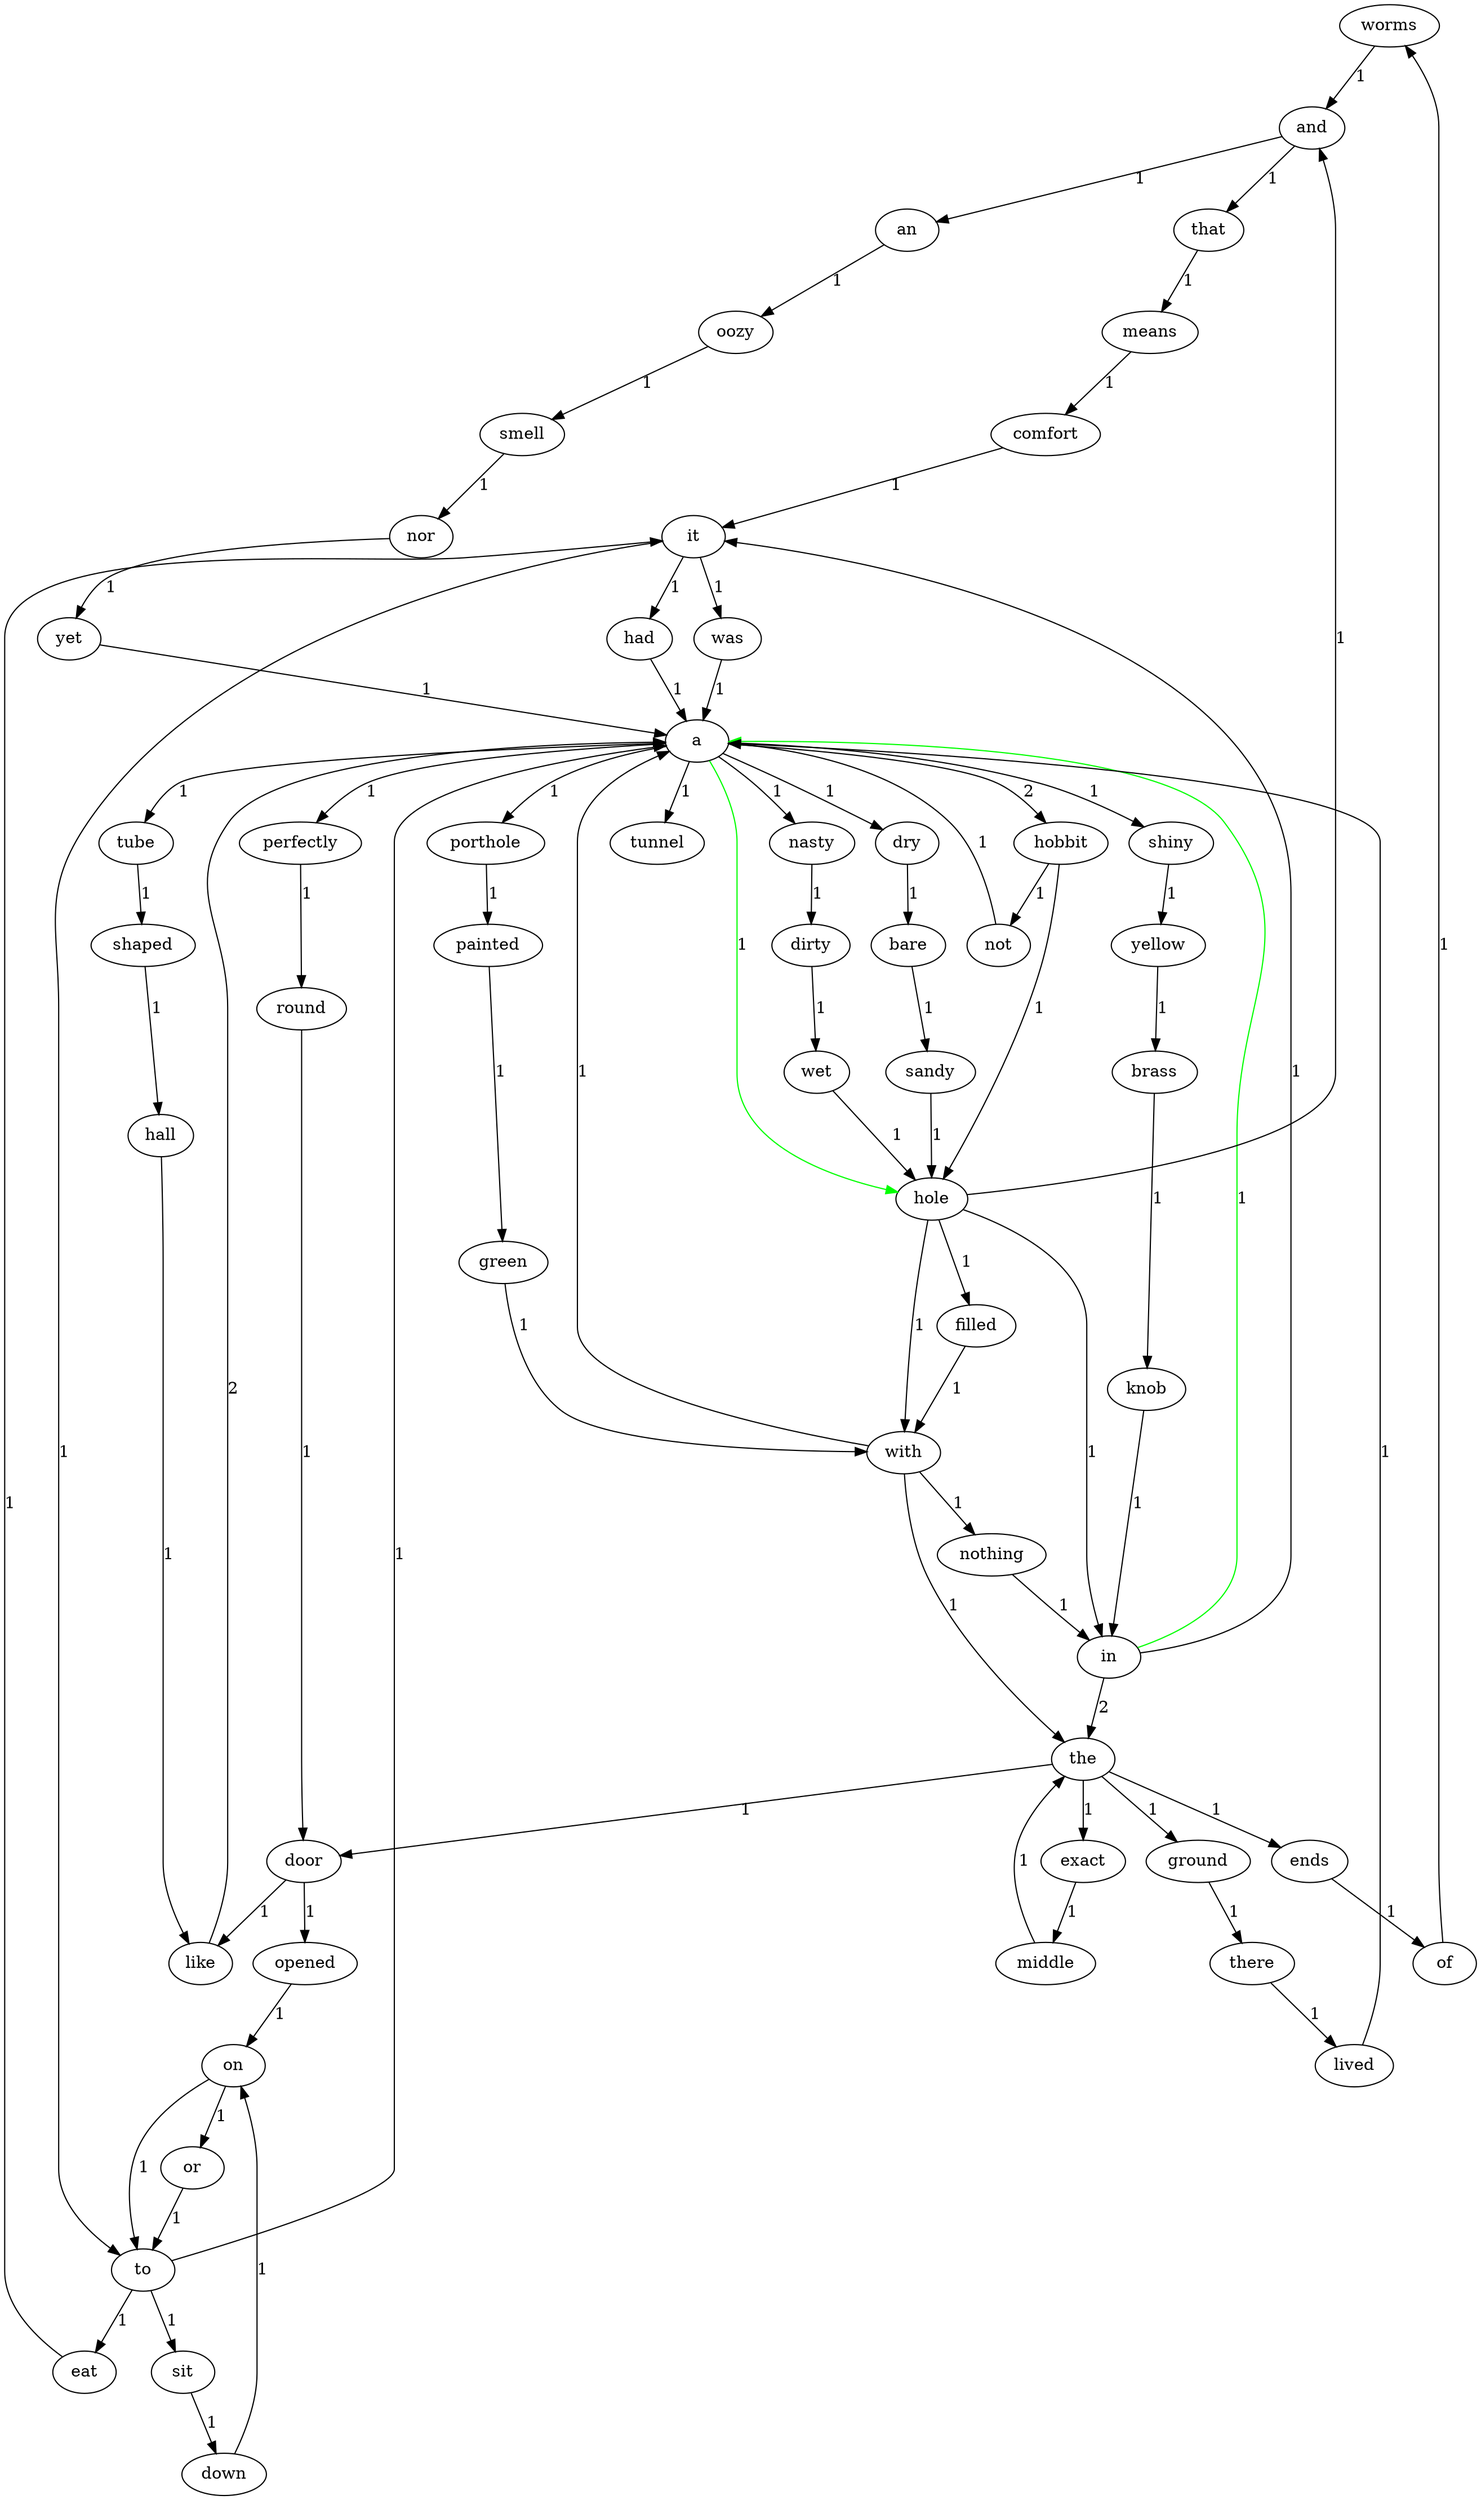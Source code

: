 digraph {
	graph [ "ui.stylesheet"="node { size: 20px; text-size: 12px; fill-color: black; } edge { text-size: 10px; fill-color: black; } edge.highlighted { fill-color: green; }" ];
	"worms" ;
	"and" ;
	"door" ;
	"like" ;
	"opened" ;
	"hall" ;
	"had" ;
	"a" ;
	"smell" ;
	"nor" ;
	"down" ;
	"on" ;
	"that" ;
	"means" ;
	"bare" ;
	"sandy" ;
	"nasty" ;
	"dirty" ;
	"in" ;
	"the" ;
	"it" ;
	"nothing" ;
	"dry" ;
	"oozy" ;
	"was" ;
	"to" ;
	"brass" ;
	"knob" ;
	"an" ;
	"hobbit" ;
	"hole" ;
	"not" ;
	"porthole" ;
	"painted" ;
	"tube" ;
	"shaped" ;
	"exact" ;
	"middle" ;
	"ground" ;
	"there" ;
	"perfectly" ;
	"round" ;
	"green" ;
	"yellow" ;
	"yet" ;
	"ends" ;
	"of" ;
	"eat" ;
	"lived" ;
	"sit" ;
	"or" ;
	"wet" ;
	"shiny" ;
	"tunnel" ;
	"comfort" ;
	"with" ;
	"filled" ;
	"worms" -> "and" ["label"="1"];
	"door" -> "like" ["label"="1"];
	"door" -> "opened" ["label"="1"];
	"hall" -> "like" ["label"="1"];
	"had" -> "a" ["label"="1"];
	"smell" -> "nor" ["label"="1"];
	"down" -> "on" ["label"="1"];
	"that" -> "means" ["label"="1"];
	"bare" -> "sandy" ["label"="1"];
	"nasty" -> "dirty" ["label"="1"];
	"in" -> "the" ["label"="2"];
	"in" -> "a" ["color"="green","label"="1"];
	"in" -> "it" ["label"="1"];
	"like" -> "a" ["label"="2"];
	"nothing" -> "in" ["label"="1"];
	"dry" -> "bare" ["label"="1"];
	"opened" -> "on" ["label"="1"];
	"oozy" -> "smell" ["label"="1"];
	"it" -> "was" ["label"="1"];
	"it" -> "had" ["label"="1"];
	"it" -> "to" ["label"="1"];
	"brass" -> "knob" ["label"="1"];
	"an" -> "oozy" ["label"="1"];
	"hobbit" -> "hole" ["label"="1"];
	"hobbit" -> "not" ["label"="1"];
	"porthole" -> "painted" ["label"="1"];
	"tube" -> "shaped" ["label"="1"];
	"exact" -> "middle" ["label"="1"];
	"ground" -> "there" ["label"="1"];
	"perfectly" -> "round" ["label"="1"];
	"knob" -> "in" ["label"="1"];
	"painted" -> "green" ["label"="1"];
	"shaped" -> "hall" ["label"="1"];
	"yellow" -> "brass" ["label"="1"];
	"nor" -> "yet" ["label"="1"];
	"not" -> "a" ["label"="1"];
	"and" -> "that" ["label"="1"];
	"and" -> "an" ["label"="1"];
	"ends" -> "of" ["label"="1"];
	"of" -> "worms" ["label"="1"];
	"eat" -> "it" ["label"="1"];
	"lived" -> "a" ["label"="1"];
	"sit" -> "down" ["label"="1"];
	"on" -> "or" ["label"="1"];
	"on" -> "to" ["label"="1"];
	"dirty" -> "wet" ["label"="1"];
	"a" -> "hole" ["color"="green","label"="1"];
	"a" -> "hobbit" ["label"="2"];
	"a" -> "porthole" ["label"="1"];
	"a" -> "tube" ["label"="1"];
	"a" -> "perfectly" ["label"="1"];
	"a" -> "dry" ["label"="1"];
	"a" -> "shiny" ["label"="1"];
	"a" -> "nasty" ["label"="1"];
	"a" -> "tunnel" ["label"="1"];
	"means" -> "comfort" ["label"="1"];
	"or" -> "to" ["label"="1"];
	"green" -> "with" ["label"="1"];
	"middle" -> "the" ["label"="1"];
	"wet" -> "hole" ["label"="1"];
	"was" -> "a" ["label"="1"];
	"yet" -> "a" ["label"="1"];
	"filled" -> "with" ["label"="1"];
	"comfort" -> "it" ["label"="1"];
	"hole" -> "with" ["label"="1"];
	"hole" -> "in" ["label"="1"];
	"hole" -> "and" ["label"="1"];
	"hole" -> "filled" ["label"="1"];
	"the" -> "door" ["label"="1"];
	"the" -> "ends" ["label"="1"];
	"the" -> "exact" ["label"="1"];
	"the" -> "ground" ["label"="1"];
	"with" -> "the" ["label"="1"];
	"with" -> "a" ["label"="1"];
	"with" -> "nothing" ["label"="1"];
	"round" -> "door" ["label"="1"];
	"there" -> "lived" ["label"="1"];
	"sandy" -> "hole" ["label"="1"];
	"shiny" -> "yellow" ["label"="1"];
	"to" -> "a" ["label"="1"];
	"to" -> "eat" ["label"="1"];
	"to" -> "sit" ["label"="1"];
}
